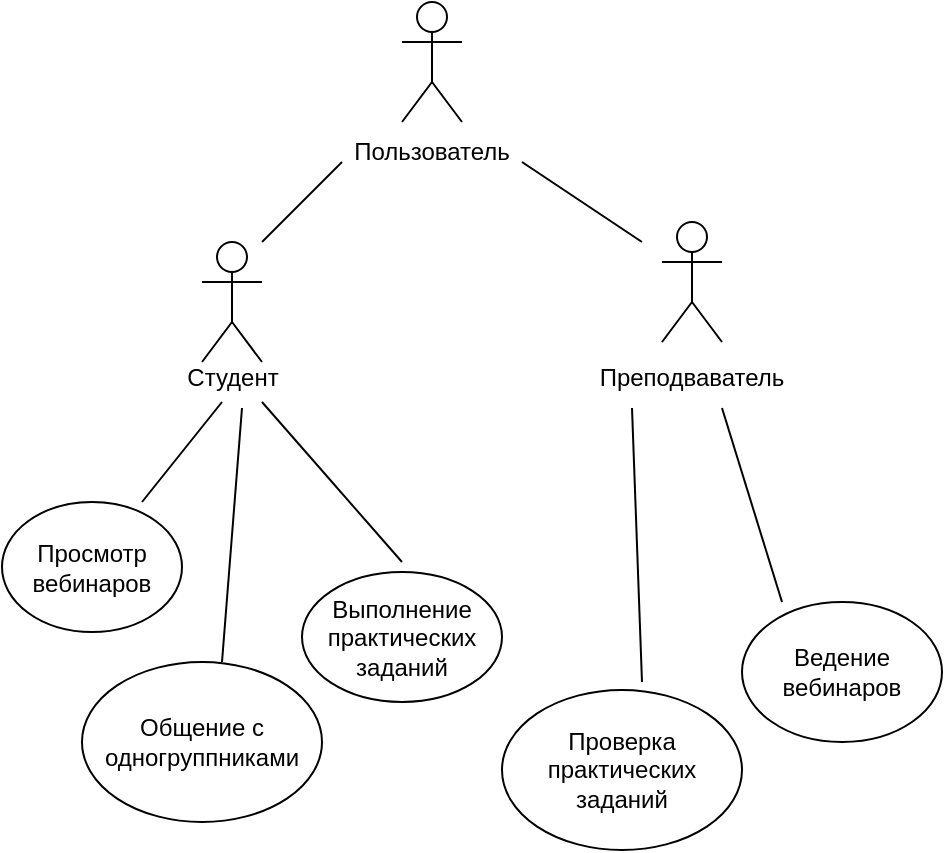 <mxfile version="20.0.3" type="device"><diagram id="HCKmYeM7buxft_vTYTrR" name="Page-1"><mxGraphModel dx="2915" dy="1592" grid="1" gridSize="10" guides="1" tooltips="1" connect="1" arrows="1" fold="1" page="1" pageScale="1" pageWidth="827" pageHeight="1169" math="0" shadow="0"><root><mxCell id="0"/><mxCell id="1" parent="0"/><mxCell id="3juKOPV7lpDe_-bgPbPo-1" value="" style="shape=umlActor;verticalLabelPosition=bottom;verticalAlign=top;html=1;outlineConnect=0;" vertex="1" parent="1"><mxGeometry x="300" y="260" width="30" height="60" as="geometry"/></mxCell><mxCell id="3juKOPV7lpDe_-bgPbPo-2" value="" style="shape=umlActor;verticalLabelPosition=bottom;verticalAlign=top;html=1;outlineConnect=0;" vertex="1" parent="1"><mxGeometry x="430" y="370" width="30" height="60" as="geometry"/></mxCell><mxCell id="3juKOPV7lpDe_-bgPbPo-3" value="" style="shape=umlActor;verticalLabelPosition=bottom;verticalAlign=top;html=1;outlineConnect=0;" vertex="1" parent="1"><mxGeometry x="200" y="380" width="30" height="60" as="geometry"/></mxCell><mxCell id="3juKOPV7lpDe_-bgPbPo-4" value="" style="endArrow=none;html=1;rounded=0;" edge="1" parent="1"><mxGeometry width="50" height="50" relative="1" as="geometry"><mxPoint x="230" y="380" as="sourcePoint"/><mxPoint x="270" y="340" as="targetPoint"/><Array as="points"><mxPoint x="260" y="350"/></Array></mxGeometry></mxCell><mxCell id="3juKOPV7lpDe_-bgPbPo-5" value="" style="endArrow=none;html=1;rounded=0;" edge="1" parent="1"><mxGeometry width="50" height="50" relative="1" as="geometry"><mxPoint x="360" y="340" as="sourcePoint"/><mxPoint x="420" y="380" as="targetPoint"/><Array as="points"/></mxGeometry></mxCell><mxCell id="3juKOPV7lpDe_-bgPbPo-8" value="" style="endArrow=none;html=1;rounded=0;" edge="1" parent="1"><mxGeometry width="50" height="50" relative="1" as="geometry"><mxPoint x="170" y="510" as="sourcePoint"/><mxPoint x="210" y="460" as="targetPoint"/></mxGeometry></mxCell><mxCell id="3juKOPV7lpDe_-bgPbPo-9" value="Просмотр вебинаров" style="ellipse;whiteSpace=wrap;html=1;" vertex="1" parent="1"><mxGeometry x="100" y="510" width="90" height="65" as="geometry"/></mxCell><mxCell id="3juKOPV7lpDe_-bgPbPo-11" value="Студент" style="text;html=1;align=center;verticalAlign=middle;resizable=0;points=[];autosize=1;strokeColor=none;fillColor=none;" vertex="1" parent="1"><mxGeometry x="180" y="433" width="70" height="30" as="geometry"/></mxCell><mxCell id="3juKOPV7lpDe_-bgPbPo-12" value="" style="endArrow=none;html=1;rounded=0;" edge="1" parent="1"><mxGeometry width="50" height="50" relative="1" as="geometry"><mxPoint x="300" y="540" as="sourcePoint"/><mxPoint x="230" y="460" as="targetPoint"/><Array as="points"/></mxGeometry></mxCell><mxCell id="3juKOPV7lpDe_-bgPbPo-14" value="Выполнение практических заданий" style="ellipse;whiteSpace=wrap;html=1;" vertex="1" parent="1"><mxGeometry x="250" y="545" width="100" height="65" as="geometry"/></mxCell><mxCell id="3juKOPV7lpDe_-bgPbPo-15" value="" style="endArrow=none;html=1;rounded=0;" edge="1" parent="1"><mxGeometry width="50" height="50" relative="1" as="geometry"><mxPoint x="220" y="463" as="sourcePoint"/><mxPoint x="210" y="590" as="targetPoint"/></mxGeometry></mxCell><mxCell id="3juKOPV7lpDe_-bgPbPo-16" value="Общение с одногруппниками" style="ellipse;whiteSpace=wrap;html=1;" vertex="1" parent="1"><mxGeometry x="140" y="590" width="120" height="80" as="geometry"/></mxCell><mxCell id="3juKOPV7lpDe_-bgPbPo-17" value="Пользователь" style="text;html=1;strokeColor=none;fillColor=none;align=center;verticalAlign=middle;whiteSpace=wrap;rounded=0;" vertex="1" parent="1"><mxGeometry x="285" y="320" width="60" height="30" as="geometry"/></mxCell><mxCell id="3juKOPV7lpDe_-bgPbPo-18" value="Преподваватель" style="text;html=1;strokeColor=none;fillColor=none;align=center;verticalAlign=middle;whiteSpace=wrap;rounded=0;" vertex="1" parent="1"><mxGeometry x="415" y="433" width="60" height="30" as="geometry"/></mxCell><mxCell id="3juKOPV7lpDe_-bgPbPo-19" value="" style="endArrow=none;html=1;rounded=0;entryX=0.75;entryY=1;entryDx=0;entryDy=0;" edge="1" parent="1" target="3juKOPV7lpDe_-bgPbPo-18"><mxGeometry width="50" height="50" relative="1" as="geometry"><mxPoint x="490" y="560" as="sourcePoint"/><mxPoint x="470" y="470" as="targetPoint"/></mxGeometry></mxCell><mxCell id="3juKOPV7lpDe_-bgPbPo-20" value="" style="endArrow=none;html=1;rounded=0;entryX=0;entryY=1;entryDx=0;entryDy=0;" edge="1" parent="1" target="3juKOPV7lpDe_-bgPbPo-18"><mxGeometry width="50" height="50" relative="1" as="geometry"><mxPoint x="420" y="600" as="sourcePoint"/><mxPoint x="420" y="470" as="targetPoint"/></mxGeometry></mxCell><mxCell id="3juKOPV7lpDe_-bgPbPo-21" value="" style="ellipse;whiteSpace=wrap;html=1;" vertex="1" parent="1"><mxGeometry x="350" y="604" width="120" height="80" as="geometry"/></mxCell><mxCell id="3juKOPV7lpDe_-bgPbPo-22" value="Проверка практических заданий" style="text;html=1;strokeColor=none;fillColor=none;align=center;verticalAlign=middle;whiteSpace=wrap;rounded=0;" vertex="1" parent="1"><mxGeometry x="380" y="629" width="60" height="30" as="geometry"/></mxCell><mxCell id="3juKOPV7lpDe_-bgPbPo-23" value="Ведение вебинаров" style="ellipse;whiteSpace=wrap;html=1;" vertex="1" parent="1"><mxGeometry x="470" y="560" width="100" height="70" as="geometry"/></mxCell></root></mxGraphModel></diagram></mxfile>